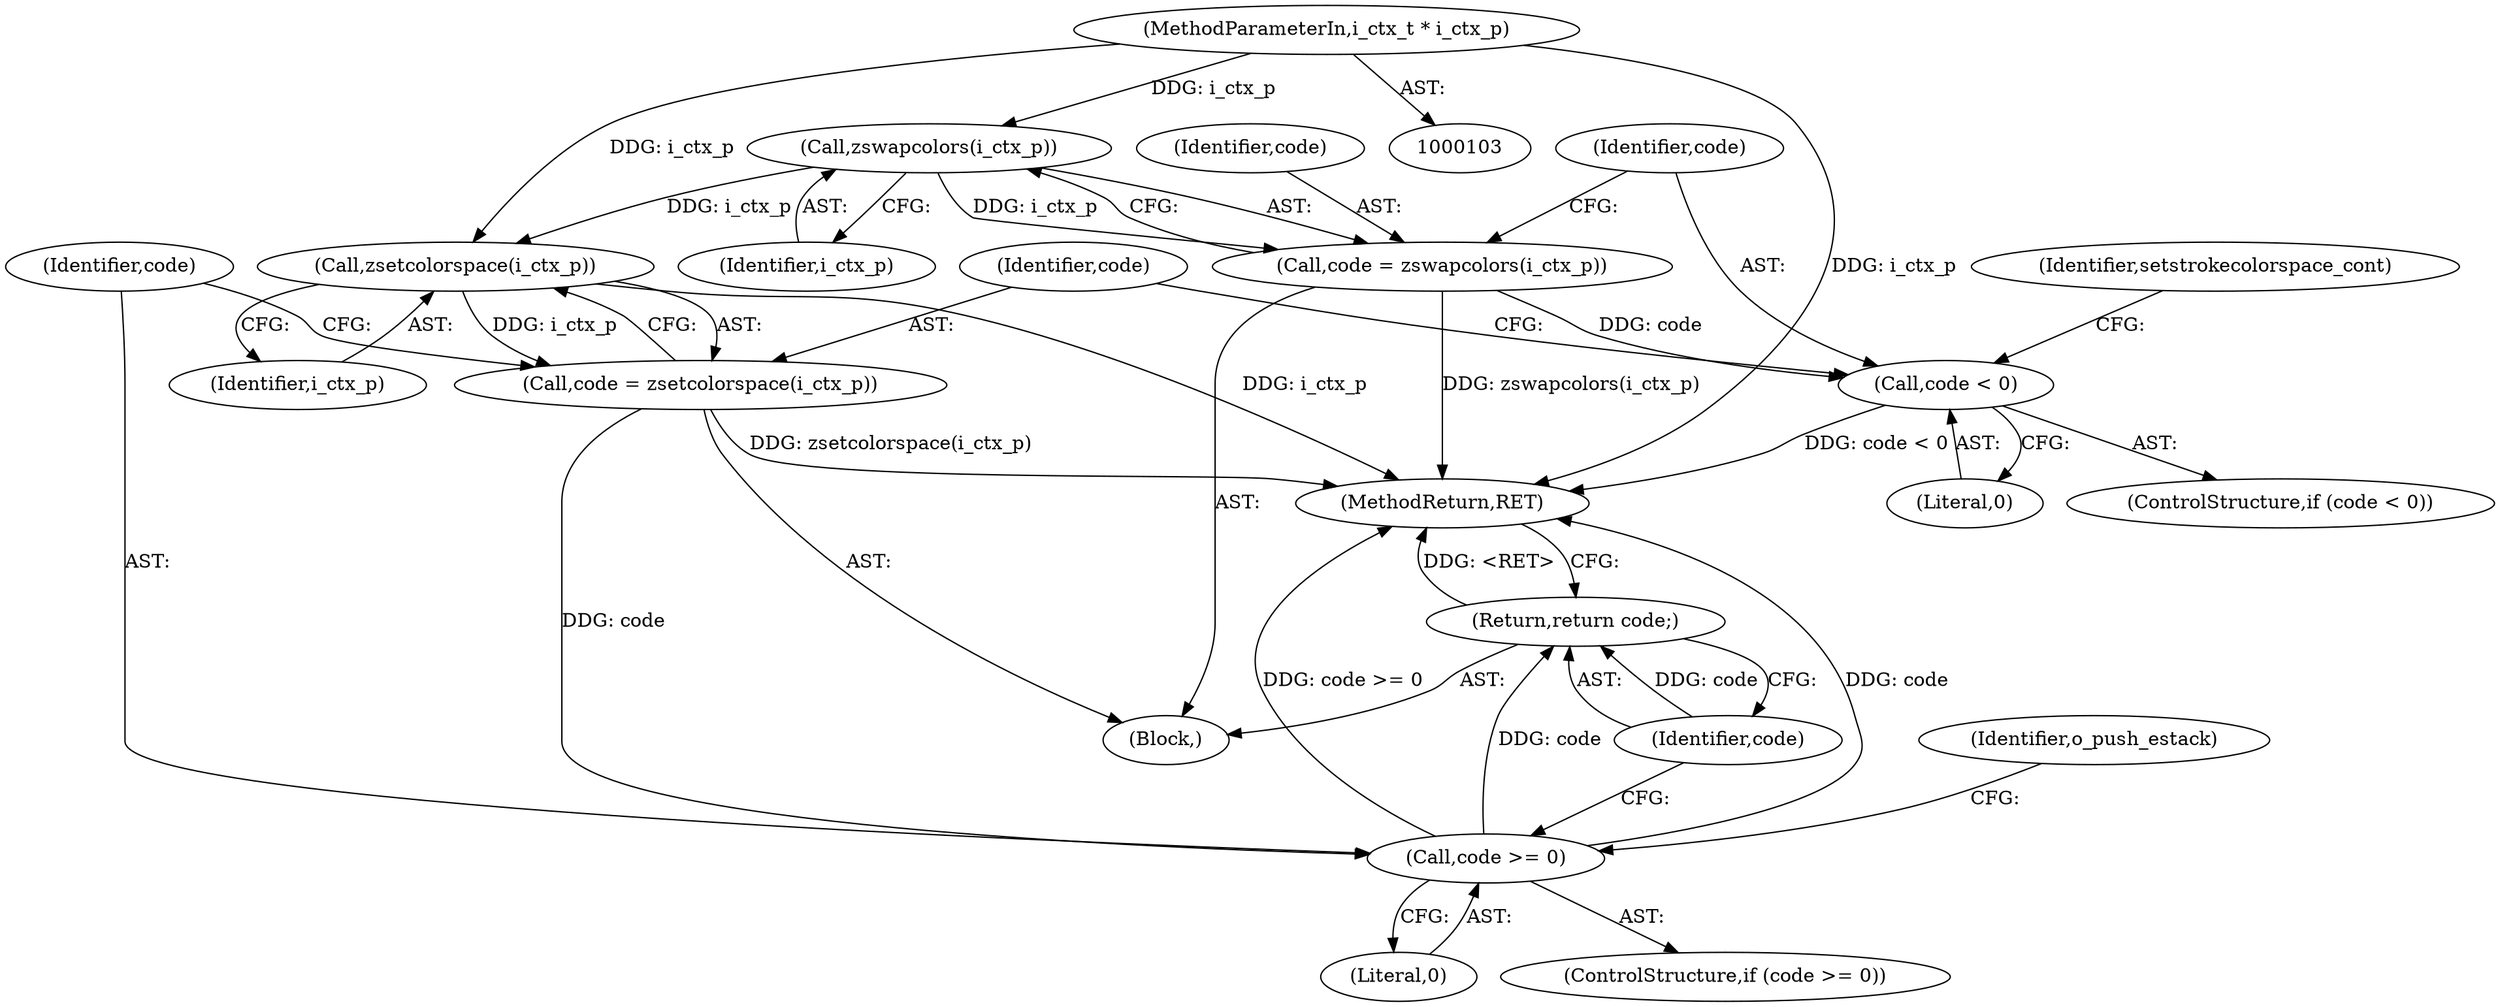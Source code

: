digraph "0_ghostscript_ea735ba37dc0fd5f5622d031830b9a559dec1cc9_0@pointer" {
"1000115" [label="(Call,zswapcolors(i_ctx_p))"];
"1000104" [label="(MethodParameterIn,i_ctx_t * i_ctx_p)"];
"1000113" [label="(Call,code = zswapcolors(i_ctx_p))"];
"1000118" [label="(Call,code < 0)"];
"1000125" [label="(Call,zsetcolorspace(i_ctx_p))"];
"1000123" [label="(Call,code = zsetcolorspace(i_ctx_p))"];
"1000128" [label="(Call,code >= 0)"];
"1000133" [label="(Return,return code;)"];
"1000104" [label="(MethodParameterIn,i_ctx_t * i_ctx_p)"];
"1000133" [label="(Return,return code;)"];
"1000125" [label="(Call,zsetcolorspace(i_ctx_p))"];
"1000129" [label="(Identifier,code)"];
"1000116" [label="(Identifier,i_ctx_p)"];
"1000117" [label="(ControlStructure,if (code < 0))"];
"1000128" [label="(Call,code >= 0)"];
"1000113" [label="(Call,code = zswapcolors(i_ctx_p))"];
"1000130" [label="(Literal,0)"];
"1000127" [label="(ControlStructure,if (code >= 0))"];
"1000119" [label="(Identifier,code)"];
"1000122" [label="(Identifier,setstrokecolorspace_cont)"];
"1000114" [label="(Identifier,code)"];
"1000132" [label="(Identifier,o_push_estack)"];
"1000124" [label="(Identifier,code)"];
"1000118" [label="(Call,code < 0)"];
"1000107" [label="(Block,)"];
"1000150" [label="(MethodReturn,RET)"];
"1000120" [label="(Literal,0)"];
"1000123" [label="(Call,code = zsetcolorspace(i_ctx_p))"];
"1000134" [label="(Identifier,code)"];
"1000115" [label="(Call,zswapcolors(i_ctx_p))"];
"1000126" [label="(Identifier,i_ctx_p)"];
"1000115" -> "1000113"  [label="AST: "];
"1000115" -> "1000116"  [label="CFG: "];
"1000116" -> "1000115"  [label="AST: "];
"1000113" -> "1000115"  [label="CFG: "];
"1000115" -> "1000113"  [label="DDG: i_ctx_p"];
"1000104" -> "1000115"  [label="DDG: i_ctx_p"];
"1000115" -> "1000125"  [label="DDG: i_ctx_p"];
"1000104" -> "1000103"  [label="AST: "];
"1000104" -> "1000150"  [label="DDG: i_ctx_p"];
"1000104" -> "1000125"  [label="DDG: i_ctx_p"];
"1000113" -> "1000107"  [label="AST: "];
"1000114" -> "1000113"  [label="AST: "];
"1000119" -> "1000113"  [label="CFG: "];
"1000113" -> "1000150"  [label="DDG: zswapcolors(i_ctx_p)"];
"1000113" -> "1000118"  [label="DDG: code"];
"1000118" -> "1000117"  [label="AST: "];
"1000118" -> "1000120"  [label="CFG: "];
"1000119" -> "1000118"  [label="AST: "];
"1000120" -> "1000118"  [label="AST: "];
"1000122" -> "1000118"  [label="CFG: "];
"1000124" -> "1000118"  [label="CFG: "];
"1000118" -> "1000150"  [label="DDG: code < 0"];
"1000125" -> "1000123"  [label="AST: "];
"1000125" -> "1000126"  [label="CFG: "];
"1000126" -> "1000125"  [label="AST: "];
"1000123" -> "1000125"  [label="CFG: "];
"1000125" -> "1000150"  [label="DDG: i_ctx_p"];
"1000125" -> "1000123"  [label="DDG: i_ctx_p"];
"1000123" -> "1000107"  [label="AST: "];
"1000124" -> "1000123"  [label="AST: "];
"1000129" -> "1000123"  [label="CFG: "];
"1000123" -> "1000150"  [label="DDG: zsetcolorspace(i_ctx_p)"];
"1000123" -> "1000128"  [label="DDG: code"];
"1000128" -> "1000127"  [label="AST: "];
"1000128" -> "1000130"  [label="CFG: "];
"1000129" -> "1000128"  [label="AST: "];
"1000130" -> "1000128"  [label="AST: "];
"1000132" -> "1000128"  [label="CFG: "];
"1000134" -> "1000128"  [label="CFG: "];
"1000128" -> "1000150"  [label="DDG: code >= 0"];
"1000128" -> "1000150"  [label="DDG: code"];
"1000128" -> "1000133"  [label="DDG: code"];
"1000133" -> "1000107"  [label="AST: "];
"1000133" -> "1000134"  [label="CFG: "];
"1000134" -> "1000133"  [label="AST: "];
"1000150" -> "1000133"  [label="CFG: "];
"1000133" -> "1000150"  [label="DDG: <RET>"];
"1000134" -> "1000133"  [label="DDG: code"];
}

